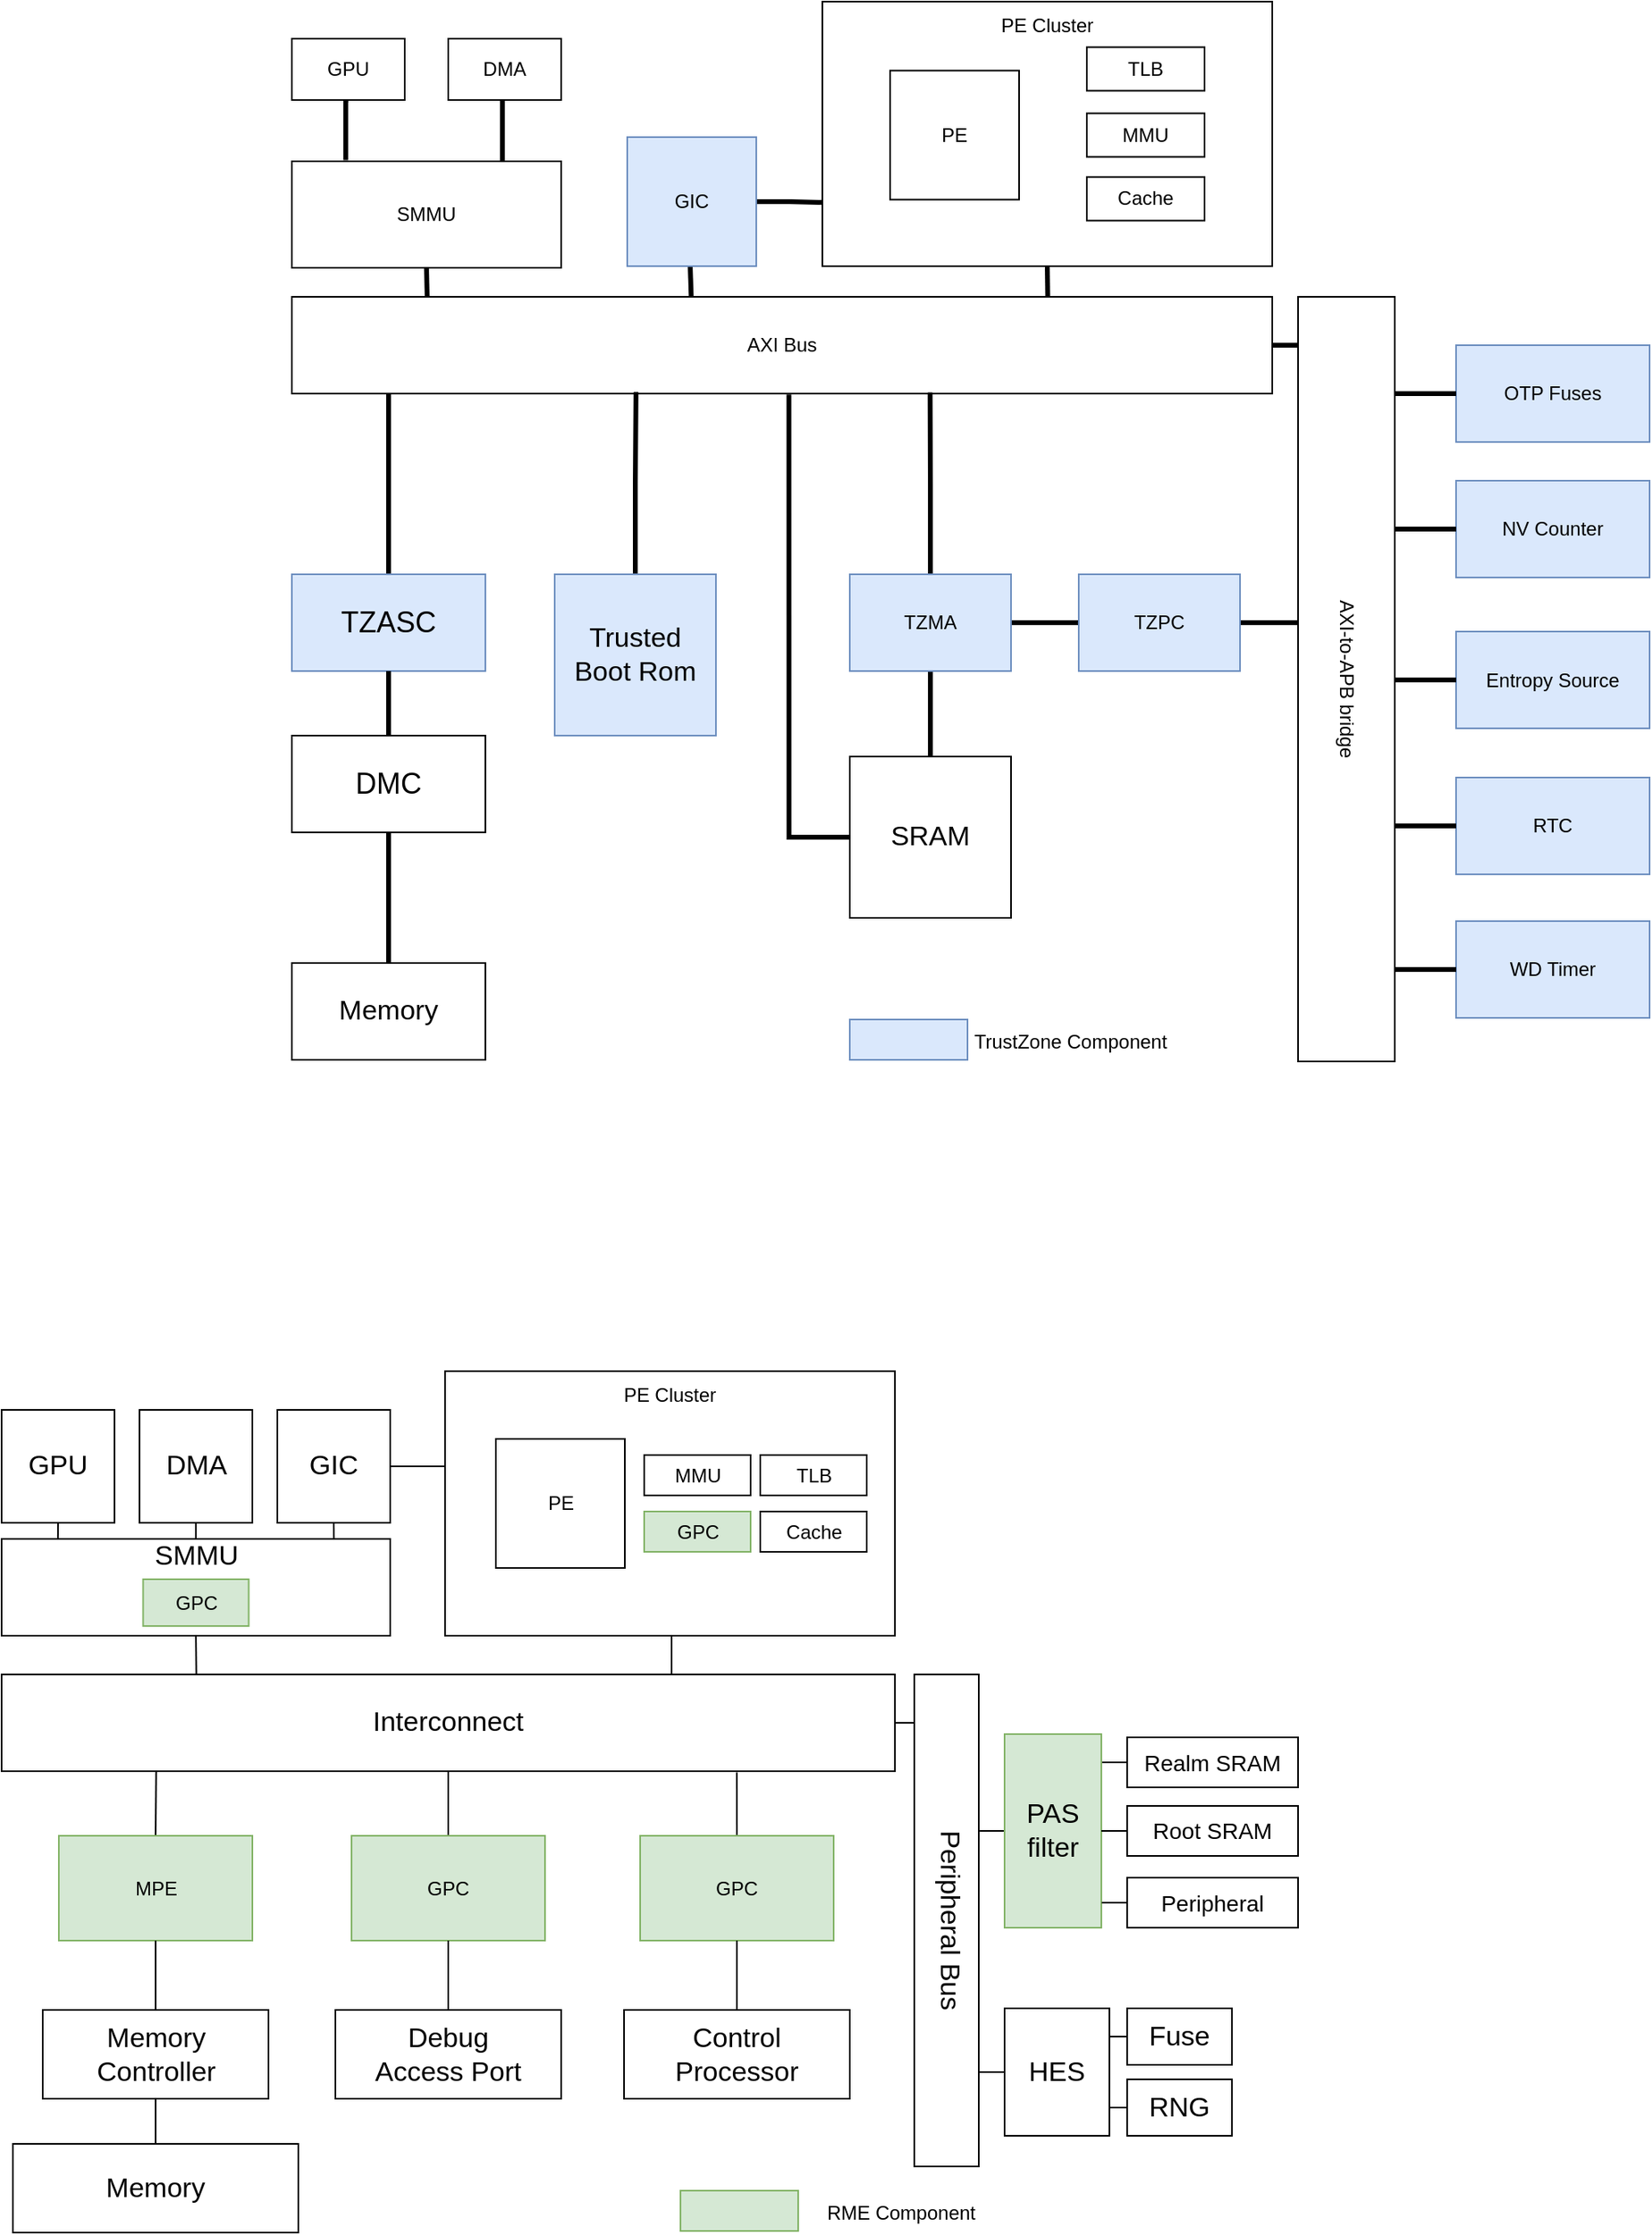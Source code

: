 <mxfile version="19.0.2" type="github">
  <diagram id="eoIW8Z3tTMGje4_AY222" name="Page-1">
    <mxGraphModel dx="1209" dy="749" grid="0" gridSize="10" guides="1" tooltips="1" connect="1" arrows="1" fold="1" page="0" pageScale="1" pageWidth="1200" pageHeight="1920" math="0" shadow="0">
      <root>
        <mxCell id="0" />
        <mxCell id="1" parent="0" />
        <mxCell id="JKnHHjbpa05JgtGwBaSC-7" style="edgeStyle=orthogonalEdgeStyle;rounded=0;orthogonalLoop=1;jettySize=auto;html=1;exitX=1;exitY=0.5;exitDx=0;exitDy=0;entryX=0.063;entryY=0.998;entryDx=0;entryDy=0;entryPerimeter=0;endArrow=none;endFill=0;strokeWidth=3;" parent="1" source="IdRhnYK_NA2TZVedJipS-1" target="IdRhnYK_NA2TZVedJipS-28" edge="1">
          <mxGeometry relative="1" as="geometry" />
        </mxCell>
        <mxCell id="IdRhnYK_NA2TZVedJipS-1" value="AXI Bus" style="rounded=0;whiteSpace=wrap;html=1;" parent="1" vertex="1">
          <mxGeometry x="228" y="472" width="608" height="60" as="geometry" />
        </mxCell>
        <mxCell id="IdRhnYK_NA2TZVedJipS-27" style="edgeStyle=orthogonalEdgeStyle;rounded=0;orthogonalLoop=1;jettySize=auto;html=1;exitX=0.5;exitY=1;exitDx=0;exitDy=0;entryX=0.771;entryY=0;entryDx=0;entryDy=0;entryPerimeter=0;endArrow=none;endFill=0;strokeWidth=3;" parent="1" source="IdRhnYK_NA2TZVedJipS-4" target="IdRhnYK_NA2TZVedJipS-1" edge="1">
          <mxGeometry relative="1" as="geometry" />
        </mxCell>
        <mxCell id="IdRhnYK_NA2TZVedJipS-4" value="" style="rounded=0;whiteSpace=wrap;html=1;" parent="1" vertex="1">
          <mxGeometry x="557" y="289" width="279" height="164" as="geometry" />
        </mxCell>
        <mxCell id="IdRhnYK_NA2TZVedJipS-16" style="edgeStyle=orthogonalEdgeStyle;rounded=0;orthogonalLoop=1;jettySize=auto;html=1;exitX=1;exitY=0.5;exitDx=0;exitDy=0;entryX=0.001;entryY=0.759;entryDx=0;entryDy=0;entryPerimeter=0;endArrow=none;endFill=0;strokeWidth=3;" parent="1" source="IdRhnYK_NA2TZVedJipS-6" target="IdRhnYK_NA2TZVedJipS-4" edge="1">
          <mxGeometry relative="1" as="geometry" />
        </mxCell>
        <mxCell id="IdRhnYK_NA2TZVedJipS-24" style="edgeStyle=orthogonalEdgeStyle;rounded=0;orthogonalLoop=1;jettySize=auto;html=1;exitX=0.5;exitY=1;exitDx=0;exitDy=0;entryX=0.409;entryY=0.017;entryDx=0;entryDy=0;entryPerimeter=0;endArrow=none;endFill=0;strokeWidth=3;" parent="1" edge="1">
          <mxGeometry relative="1" as="geometry">
            <mxPoint x="475" y="452" as="sourcePoint" />
            <mxPoint x="475.672" y="472.02" as="targetPoint" />
          </mxGeometry>
        </mxCell>
        <mxCell id="IdRhnYK_NA2TZVedJipS-6" value="GIC" style="whiteSpace=wrap;html=1;aspect=fixed;fillColor=#dae8fc;strokeColor=#6c8ebf;" parent="1" vertex="1">
          <mxGeometry x="436" y="373" width="80" height="80" as="geometry" />
        </mxCell>
        <mxCell id="IdRhnYK_NA2TZVedJipS-17" value="PE" style="whiteSpace=wrap;html=1;aspect=fixed;" parent="1" vertex="1">
          <mxGeometry x="599" y="331.75" width="80" height="80" as="geometry" />
        </mxCell>
        <mxCell id="IdRhnYK_NA2TZVedJipS-18" value="TLB" style="rounded=0;whiteSpace=wrap;html=1;" parent="1" vertex="1">
          <mxGeometry x="721" y="317.25" width="73" height="27" as="geometry" />
        </mxCell>
        <mxCell id="IdRhnYK_NA2TZVedJipS-19" value="MMU" style="rounded=0;whiteSpace=wrap;html=1;" parent="1" vertex="1">
          <mxGeometry x="721" y="358.25" width="73" height="27" as="geometry" />
        </mxCell>
        <mxCell id="IdRhnYK_NA2TZVedJipS-20" value="Cache" style="rounded=0;whiteSpace=wrap;html=1;" parent="1" vertex="1">
          <mxGeometry x="721" y="397.75" width="73" height="27" as="geometry" />
        </mxCell>
        <mxCell id="IdRhnYK_NA2TZVedJipS-21" value="PE Cluster" style="text;html=1;strokeColor=none;fillColor=none;align=center;verticalAlign=middle;whiteSpace=wrap;rounded=0;" parent="1" vertex="1">
          <mxGeometry x="653" y="289" width="87" height="30" as="geometry" />
        </mxCell>
        <mxCell id="IdRhnYK_NA2TZVedJipS-22" value="" style="group" parent="1" vertex="1" connectable="0">
          <mxGeometry x="228" y="312" width="167" height="142" as="geometry" />
        </mxCell>
        <mxCell id="IdRhnYK_NA2TZVedJipS-2" value="SMMU" style="rounded=0;whiteSpace=wrap;html=1;" parent="IdRhnYK_NA2TZVedJipS-22" vertex="1">
          <mxGeometry y="76" width="167" height="66" as="geometry" />
        </mxCell>
        <mxCell id="IdRhnYK_NA2TZVedJipS-13" style="edgeStyle=orthogonalEdgeStyle;rounded=0;orthogonalLoop=1;jettySize=auto;html=1;exitX=0.5;exitY=1;exitDx=0;exitDy=0;entryX=0.2;entryY=-0.011;entryDx=0;entryDy=0;entryPerimeter=0;endArrow=none;endFill=0;strokeWidth=3;" parent="IdRhnYK_NA2TZVedJipS-22" source="IdRhnYK_NA2TZVedJipS-7" target="IdRhnYK_NA2TZVedJipS-2" edge="1">
          <mxGeometry relative="1" as="geometry" />
        </mxCell>
        <mxCell id="IdRhnYK_NA2TZVedJipS-7" value="GPU" style="rounded=0;whiteSpace=wrap;html=1;" parent="IdRhnYK_NA2TZVedJipS-22" vertex="1">
          <mxGeometry width="70" height="38" as="geometry" />
        </mxCell>
        <mxCell id="IdRhnYK_NA2TZVedJipS-14" style="edgeStyle=orthogonalEdgeStyle;rounded=0;orthogonalLoop=1;jettySize=auto;html=1;exitX=0.5;exitY=1;exitDx=0;exitDy=0;entryX=0.782;entryY=-0.003;entryDx=0;entryDy=0;entryPerimeter=0;endArrow=none;endFill=0;strokeWidth=3;" parent="IdRhnYK_NA2TZVedJipS-22" source="IdRhnYK_NA2TZVedJipS-9" target="IdRhnYK_NA2TZVedJipS-2" edge="1">
          <mxGeometry relative="1" as="geometry" />
        </mxCell>
        <mxCell id="IdRhnYK_NA2TZVedJipS-9" value="DMA" style="rounded=0;whiteSpace=wrap;html=1;" parent="IdRhnYK_NA2TZVedJipS-22" vertex="1">
          <mxGeometry x="97" width="70" height="38" as="geometry" />
        </mxCell>
        <mxCell id="IdRhnYK_NA2TZVedJipS-26" style="edgeStyle=orthogonalEdgeStyle;rounded=0;orthogonalLoop=1;jettySize=auto;html=1;exitX=0.5;exitY=1;exitDx=0;exitDy=0;entryX=0.138;entryY=0;entryDx=0;entryDy=0;entryPerimeter=0;endArrow=none;endFill=0;strokeWidth=3;" parent="1" source="IdRhnYK_NA2TZVedJipS-2" target="IdRhnYK_NA2TZVedJipS-1" edge="1">
          <mxGeometry relative="1" as="geometry" />
        </mxCell>
        <mxCell id="IdRhnYK_NA2TZVedJipS-30" value="" style="group" parent="1" vertex="1" connectable="0">
          <mxGeometry x="852" y="472" width="60" height="474" as="geometry" />
        </mxCell>
        <mxCell id="IdRhnYK_NA2TZVedJipS-28" value="" style="rounded=0;whiteSpace=wrap;html=1;direction=south;" parent="IdRhnYK_NA2TZVedJipS-30" vertex="1">
          <mxGeometry width="60" height="474.0" as="geometry" />
        </mxCell>
        <mxCell id="IdRhnYK_NA2TZVedJipS-29" value="AXI-to-APB bridge" style="text;html=1;strokeColor=none;fillColor=none;align=center;verticalAlign=middle;whiteSpace=wrap;rounded=0;rotation=90;" parent="IdRhnYK_NA2TZVedJipS-30" vertex="1">
          <mxGeometry x="-92" y="225.306" width="244" height="23.388" as="geometry" />
        </mxCell>
        <mxCell id="IdRhnYK_NA2TZVedJipS-38" style="edgeStyle=orthogonalEdgeStyle;rounded=0;orthogonalLoop=1;jettySize=auto;html=1;exitX=0.5;exitY=0;exitDx=0;exitDy=0;endArrow=none;endFill=0;strokeWidth=3;" parent="1" source="IdRhnYK_NA2TZVedJipS-33" edge="1">
          <mxGeometry relative="1" as="geometry">
            <mxPoint x="288" y="532" as="targetPoint" />
          </mxGeometry>
        </mxCell>
        <mxCell id="IdRhnYK_NA2TZVedJipS-33" value="&lt;font style=&quot;font-size: 18px;&quot;&gt;TZASC&lt;/font&gt;" style="rounded=0;whiteSpace=wrap;html=1;fillColor=#dae8fc;strokeColor=#6c8ebf;" parent="1" vertex="1">
          <mxGeometry x="228" y="644" width="120" height="60" as="geometry" />
        </mxCell>
        <mxCell id="8tTiDwQBSjw678BrTwH2-3" style="edgeStyle=orthogonalEdgeStyle;rounded=0;orthogonalLoop=1;jettySize=auto;html=1;exitX=0.5;exitY=0;exitDx=0;exitDy=0;entryX=0.5;entryY=1;entryDx=0;entryDy=0;fontSize=18;endArrow=none;endFill=0;strokeWidth=3;" edge="1" parent="1" source="IdRhnYK_NA2TZVedJipS-34" target="IdRhnYK_NA2TZVedJipS-33">
          <mxGeometry relative="1" as="geometry" />
        </mxCell>
        <mxCell id="IdRhnYK_NA2TZVedJipS-34" value="&lt;font style=&quot;font-size: 18px;&quot;&gt;DMC&lt;/font&gt;" style="rounded=0;whiteSpace=wrap;html=1;" parent="1" vertex="1">
          <mxGeometry x="228" y="744" width="120" height="60" as="geometry" />
        </mxCell>
        <mxCell id="IdRhnYK_NA2TZVedJipS-51" style="edgeStyle=orthogonalEdgeStyle;rounded=0;orthogonalLoop=1;jettySize=auto;html=1;exitX=1;exitY=0.5;exitDx=0;exitDy=0;entryX=0;entryY=0.5;entryDx=0;entryDy=0;fontSize=17;endArrow=none;endFill=0;strokeWidth=3;" parent="1" source="IdRhnYK_NA2TZVedJipS-46" target="IdRhnYK_NA2TZVedJipS-47" edge="1">
          <mxGeometry relative="1" as="geometry" />
        </mxCell>
        <mxCell id="IdRhnYK_NA2TZVedJipS-59" style="edgeStyle=orthogonalEdgeStyle;rounded=0;orthogonalLoop=1;jettySize=auto;html=1;exitX=0.5;exitY=1;exitDx=0;exitDy=0;entryX=0.5;entryY=0;entryDx=0;entryDy=0;fontSize=17;endArrow=none;endFill=0;strokeWidth=3;" parent="1" source="IdRhnYK_NA2TZVedJipS-46" target="IdRhnYK_NA2TZVedJipS-48" edge="1">
          <mxGeometry relative="1" as="geometry" />
        </mxCell>
        <mxCell id="IdRhnYK_NA2TZVedJipS-60" style="edgeStyle=orthogonalEdgeStyle;rounded=0;orthogonalLoop=1;jettySize=auto;html=1;exitX=0.5;exitY=0;exitDx=0;exitDy=0;entryX=0.651;entryY=0.987;entryDx=0;entryDy=0;entryPerimeter=0;fontSize=17;endArrow=none;endFill=0;strokeWidth=3;" parent="1" source="IdRhnYK_NA2TZVedJipS-46" target="IdRhnYK_NA2TZVedJipS-1" edge="1">
          <mxGeometry relative="1" as="geometry" />
        </mxCell>
        <mxCell id="IdRhnYK_NA2TZVedJipS-46" value="TZMA" style="rounded=0;whiteSpace=wrap;html=1;fillColor=#dae8fc;strokeColor=#6c8ebf;" parent="1" vertex="1">
          <mxGeometry x="574" y="644" width="100" height="60" as="geometry" />
        </mxCell>
        <mxCell id="JKnHHjbpa05JgtGwBaSC-8" style="edgeStyle=orthogonalEdgeStyle;rounded=0;orthogonalLoop=1;jettySize=auto;html=1;exitX=1;exitY=0.5;exitDx=0;exitDy=0;entryX=0.426;entryY=1.002;entryDx=0;entryDy=0;entryPerimeter=0;endArrow=none;endFill=0;strokeWidth=3;" parent="1" source="IdRhnYK_NA2TZVedJipS-47" target="IdRhnYK_NA2TZVedJipS-28" edge="1">
          <mxGeometry relative="1" as="geometry" />
        </mxCell>
        <mxCell id="IdRhnYK_NA2TZVedJipS-47" value="TZPC" style="rounded=0;whiteSpace=wrap;html=1;fillColor=#dae8fc;strokeColor=#6c8ebf;" parent="1" vertex="1">
          <mxGeometry x="716" y="644" width="100" height="60" as="geometry" />
        </mxCell>
        <mxCell id="IdRhnYK_NA2TZVedJipS-61" style="edgeStyle=orthogonalEdgeStyle;rounded=0;orthogonalLoop=1;jettySize=auto;html=1;exitX=0;exitY=0.5;exitDx=0;exitDy=0;entryX=0.507;entryY=1.011;entryDx=0;entryDy=0;entryPerimeter=0;fontSize=17;endArrow=none;endFill=0;strokeWidth=3;" parent="1" source="IdRhnYK_NA2TZVedJipS-48" target="IdRhnYK_NA2TZVedJipS-1" edge="1">
          <mxGeometry relative="1" as="geometry" />
        </mxCell>
        <mxCell id="IdRhnYK_NA2TZVedJipS-48" value="&lt;font style=&quot;font-size: 17px;&quot;&gt;SRAM&lt;/font&gt;" style="whiteSpace=wrap;html=1;aspect=fixed;" parent="1" vertex="1">
          <mxGeometry x="574" y="757" width="100" height="100" as="geometry" />
        </mxCell>
        <mxCell id="IdRhnYK_NA2TZVedJipS-63" style="edgeStyle=orthogonalEdgeStyle;rounded=0;orthogonalLoop=1;jettySize=auto;html=1;exitX=0.5;exitY=0;exitDx=0;exitDy=0;fontSize=17;endArrow=none;endFill=0;entryX=0.351;entryY=0.983;entryDx=0;entryDy=0;entryPerimeter=0;strokeWidth=3;" parent="1" source="IdRhnYK_NA2TZVedJipS-62" target="IdRhnYK_NA2TZVedJipS-1" edge="1">
          <mxGeometry relative="1" as="geometry">
            <mxPoint x="441" y="533" as="targetPoint" />
          </mxGeometry>
        </mxCell>
        <mxCell id="IdRhnYK_NA2TZVedJipS-62" value="&lt;font style=&quot;font-size: 17px;&quot;&gt;Trusted &lt;br&gt;Boot Rom&lt;/font&gt;" style="whiteSpace=wrap;html=1;aspect=fixed;fillColor=#dae8fc;strokeColor=#6c8ebf;" parent="1" vertex="1">
          <mxGeometry x="391" y="644" width="100" height="100" as="geometry" />
        </mxCell>
        <mxCell id="8tTiDwQBSjw678BrTwH2-6" style="edgeStyle=orthogonalEdgeStyle;rounded=0;orthogonalLoop=1;jettySize=auto;html=1;exitX=0.5;exitY=1;exitDx=0;exitDy=0;entryX=0.218;entryY=-0.002;entryDx=0;entryDy=0;entryPerimeter=0;fontSize=18;endArrow=none;endFill=0;strokeWidth=1;" edge="1" parent="1" source="IdRhnYK_NA2TZVedJipS-70" target="IdRhnYK_NA2TZVedJipS-98">
          <mxGeometry relative="1" as="geometry" />
        </mxCell>
        <mxCell id="IdRhnYK_NA2TZVedJipS-70" value="" style="rounded=0;whiteSpace=wrap;html=1;fontSize=17;" parent="1" vertex="1">
          <mxGeometry x="48" y="1242" width="241" height="60" as="geometry" />
        </mxCell>
        <mxCell id="IdRhnYK_NA2TZVedJipS-100" style="edgeStyle=orthogonalEdgeStyle;rounded=0;orthogonalLoop=1;jettySize=auto;html=1;exitX=0.5;exitY=1;exitDx=0;exitDy=0;entryX=0.75;entryY=0;entryDx=0;entryDy=0;fontSize=17;endArrow=none;endFill=0;" parent="1" source="IdRhnYK_NA2TZVedJipS-79" target="IdRhnYK_NA2TZVedJipS-98" edge="1">
          <mxGeometry relative="1" as="geometry" />
        </mxCell>
        <mxCell id="IdRhnYK_NA2TZVedJipS-79" value="" style="rounded=0;whiteSpace=wrap;html=1;" parent="1" vertex="1">
          <mxGeometry x="323" y="1138" width="279" height="164" as="geometry" />
        </mxCell>
        <mxCell id="IdRhnYK_NA2TZVedJipS-80" value="PE" style="whiteSpace=wrap;html=1;aspect=fixed;" parent="1" vertex="1">
          <mxGeometry x="354.5" y="1180" width="80" height="80" as="geometry" />
        </mxCell>
        <mxCell id="IdRhnYK_NA2TZVedJipS-82" value="MMU" style="rounded=0;whiteSpace=wrap;html=1;" parent="1" vertex="1">
          <mxGeometry x="446.5" y="1190" width="66" height="25" as="geometry" />
        </mxCell>
        <mxCell id="IdRhnYK_NA2TZVedJipS-84" value="PE Cluster" style="text;html=1;strokeColor=none;fillColor=none;align=center;verticalAlign=middle;whiteSpace=wrap;rounded=0;" parent="1" vertex="1">
          <mxGeometry x="419" y="1138" width="87" height="30" as="geometry" />
        </mxCell>
        <mxCell id="IdRhnYK_NA2TZVedJipS-85" value="TLB" style="rounded=0;whiteSpace=wrap;html=1;" parent="1" vertex="1">
          <mxGeometry x="518.5" y="1190" width="66" height="25" as="geometry" />
        </mxCell>
        <mxCell id="IdRhnYK_NA2TZVedJipS-86" value="GPC" style="rounded=0;whiteSpace=wrap;html=1;fillColor=#d5e8d4;strokeColor=#82b366;" parent="1" vertex="1">
          <mxGeometry x="446.5" y="1225" width="66" height="25" as="geometry" />
        </mxCell>
        <mxCell id="IdRhnYK_NA2TZVedJipS-87" value="Cache" style="rounded=0;whiteSpace=wrap;html=1;" parent="1" vertex="1">
          <mxGeometry x="518.5" y="1225" width="66" height="25" as="geometry" />
        </mxCell>
        <mxCell id="IdRhnYK_NA2TZVedJipS-88" value="GPC" style="rounded=0;whiteSpace=wrap;html=1;fillColor=#d5e8d4;strokeColor=#82b366;" parent="1" vertex="1">
          <mxGeometry x="135.75" y="1267" width="65.5" height="29" as="geometry" />
        </mxCell>
        <mxCell id="IdRhnYK_NA2TZVedJipS-89" value="SMMU" style="text;html=1;strokeColor=none;fillColor=none;align=center;verticalAlign=middle;whiteSpace=wrap;rounded=0;fontSize=17;" parent="1" vertex="1">
          <mxGeometry x="128.75" y="1242" width="79.5" height="21" as="geometry" />
        </mxCell>
        <mxCell id="IdRhnYK_NA2TZVedJipS-103" style="edgeStyle=orthogonalEdgeStyle;rounded=0;orthogonalLoop=1;jettySize=auto;html=1;exitX=0.5;exitY=1;exitDx=0;exitDy=0;entryX=0.145;entryY=-0.007;entryDx=0;entryDy=0;entryPerimeter=0;fontSize=17;endArrow=none;endFill=0;" parent="1" source="IdRhnYK_NA2TZVedJipS-90" target="IdRhnYK_NA2TZVedJipS-70" edge="1">
          <mxGeometry relative="1" as="geometry" />
        </mxCell>
        <mxCell id="IdRhnYK_NA2TZVedJipS-90" value="GPU" style="whiteSpace=wrap;html=1;aspect=fixed;fontSize=17;" parent="1" vertex="1">
          <mxGeometry x="48" y="1162" width="70" height="70" as="geometry" />
        </mxCell>
        <mxCell id="IdRhnYK_NA2TZVedJipS-101" style="edgeStyle=orthogonalEdgeStyle;rounded=0;orthogonalLoop=1;jettySize=auto;html=1;exitX=0.5;exitY=1;exitDx=0;exitDy=0;entryX=0.5;entryY=0;entryDx=0;entryDy=0;fontSize=17;endArrow=none;endFill=0;" parent="1" source="IdRhnYK_NA2TZVedJipS-91" target="IdRhnYK_NA2TZVedJipS-89" edge="1">
          <mxGeometry relative="1" as="geometry" />
        </mxCell>
        <mxCell id="IdRhnYK_NA2TZVedJipS-91" value="DMA" style="whiteSpace=wrap;html=1;aspect=fixed;fontSize=17;" parent="1" vertex="1">
          <mxGeometry x="133.5" y="1162" width="70" height="70" as="geometry" />
        </mxCell>
        <mxCell id="IdRhnYK_NA2TZVedJipS-94" style="edgeStyle=orthogonalEdgeStyle;rounded=0;orthogonalLoop=1;jettySize=auto;html=1;exitX=1;exitY=0.5;exitDx=0;exitDy=0;entryX=0;entryY=0.374;entryDx=0;entryDy=0;entryPerimeter=0;fontSize=17;endArrow=none;endFill=0;" parent="1" source="IdRhnYK_NA2TZVedJipS-92" target="IdRhnYK_NA2TZVedJipS-79" edge="1">
          <mxGeometry relative="1" as="geometry" />
        </mxCell>
        <mxCell id="8tTiDwQBSjw678BrTwH2-5" style="edgeStyle=orthogonalEdgeStyle;rounded=0;orthogonalLoop=1;jettySize=auto;html=1;exitX=0.5;exitY=1;exitDx=0;exitDy=0;entryX=0.855;entryY=-0.008;entryDx=0;entryDy=0;entryPerimeter=0;fontSize=18;endArrow=none;endFill=0;strokeWidth=1;" edge="1" parent="1" source="IdRhnYK_NA2TZVedJipS-92" target="IdRhnYK_NA2TZVedJipS-70">
          <mxGeometry relative="1" as="geometry" />
        </mxCell>
        <mxCell id="IdRhnYK_NA2TZVedJipS-92" value="GIC" style="whiteSpace=wrap;html=1;aspect=fixed;fontSize=17;" parent="1" vertex="1">
          <mxGeometry x="219" y="1162" width="70" height="70" as="geometry" />
        </mxCell>
        <mxCell id="IdRhnYK_NA2TZVedJipS-125" style="edgeStyle=orthogonalEdgeStyle;rounded=0;orthogonalLoop=1;jettySize=auto;html=1;exitX=1;exitY=0.5;exitDx=0;exitDy=0;entryX=0.101;entryY=0.978;entryDx=0;entryDy=0;entryPerimeter=0;fontSize=17;endArrow=none;endFill=0;" parent="1" source="IdRhnYK_NA2TZVedJipS-98" target="IdRhnYK_NA2TZVedJipS-121" edge="1">
          <mxGeometry relative="1" as="geometry" />
        </mxCell>
        <mxCell id="IdRhnYK_NA2TZVedJipS-98" value="Interconnect" style="rounded=0;whiteSpace=wrap;html=1;fontSize=17;" parent="1" vertex="1">
          <mxGeometry x="48" y="1326" width="554" height="60" as="geometry" />
        </mxCell>
        <mxCell id="IdRhnYK_NA2TZVedJipS-228" style="edgeStyle=orthogonalEdgeStyle;rounded=0;orthogonalLoop=1;jettySize=auto;html=1;exitX=0.5;exitY=0;exitDx=0;exitDy=0;entryX=0.173;entryY=1.003;entryDx=0;entryDy=0;entryPerimeter=0;fontSize=14;endArrow=none;endFill=0;" parent="1" source="IdRhnYK_NA2TZVedJipS-104" target="IdRhnYK_NA2TZVedJipS-98" edge="1">
          <mxGeometry relative="1" as="geometry" />
        </mxCell>
        <mxCell id="IdRhnYK_NA2TZVedJipS-104" value="MPE" style="rounded=0;whiteSpace=wrap;html=1;fillColor=#d5e8d4;strokeColor=#82b366;" parent="1" vertex="1">
          <mxGeometry x="83.5" y="1426" width="120" height="65" as="geometry" />
        </mxCell>
        <mxCell id="IdRhnYK_NA2TZVedJipS-227" style="edgeStyle=orthogonalEdgeStyle;rounded=0;orthogonalLoop=1;jettySize=auto;html=1;exitX=0.5;exitY=0;exitDx=0;exitDy=0;entryX=0.5;entryY=1;entryDx=0;entryDy=0;fontSize=14;endArrow=none;endFill=0;" parent="1" source="IdRhnYK_NA2TZVedJipS-107" target="IdRhnYK_NA2TZVedJipS-104" edge="1">
          <mxGeometry relative="1" as="geometry" />
        </mxCell>
        <mxCell id="IdRhnYK_NA2TZVedJipS-235" style="edgeStyle=orthogonalEdgeStyle;rounded=0;orthogonalLoop=1;jettySize=auto;html=1;exitX=0.5;exitY=1;exitDx=0;exitDy=0;entryX=0.5;entryY=0;entryDx=0;entryDy=0;fontSize=14;endArrow=none;endFill=0;" parent="1" source="IdRhnYK_NA2TZVedJipS-107" target="IdRhnYK_NA2TZVedJipS-234" edge="1">
          <mxGeometry relative="1" as="geometry" />
        </mxCell>
        <mxCell id="IdRhnYK_NA2TZVedJipS-107" value="Memory&lt;br&gt;Controller" style="rounded=0;whiteSpace=wrap;html=1;fontSize=17;" parent="1" vertex="1">
          <mxGeometry x="73.5" y="1534" width="140" height="55" as="geometry" />
        </mxCell>
        <mxCell id="IdRhnYK_NA2TZVedJipS-229" style="edgeStyle=orthogonalEdgeStyle;rounded=0;orthogonalLoop=1;jettySize=auto;html=1;exitX=0.5;exitY=0;exitDx=0;exitDy=0;entryX=0.5;entryY=1;entryDx=0;entryDy=0;fontSize=14;endArrow=none;endFill=0;" parent="1" source="IdRhnYK_NA2TZVedJipS-108" target="IdRhnYK_NA2TZVedJipS-98" edge="1">
          <mxGeometry relative="1" as="geometry" />
        </mxCell>
        <mxCell id="IdRhnYK_NA2TZVedJipS-108" value="GPC" style="rounded=0;whiteSpace=wrap;html=1;fillColor=#d5e8d4;strokeColor=#82b366;" parent="1" vertex="1">
          <mxGeometry x="265" y="1426" width="120" height="65" as="geometry" />
        </mxCell>
        <mxCell id="IdRhnYK_NA2TZVedJipS-230" style="edgeStyle=orthogonalEdgeStyle;rounded=0;orthogonalLoop=1;jettySize=auto;html=1;exitX=0.5;exitY=0;exitDx=0;exitDy=0;entryX=0.823;entryY=1.013;entryDx=0;entryDy=0;entryPerimeter=0;fontSize=14;endArrow=none;endFill=0;" parent="1" source="IdRhnYK_NA2TZVedJipS-109" target="IdRhnYK_NA2TZVedJipS-98" edge="1">
          <mxGeometry relative="1" as="geometry" />
        </mxCell>
        <mxCell id="IdRhnYK_NA2TZVedJipS-109" value="GPC" style="rounded=0;whiteSpace=wrap;html=1;fillColor=#d5e8d4;strokeColor=#82b366;" parent="1" vertex="1">
          <mxGeometry x="444" y="1426" width="120" height="65" as="geometry" />
        </mxCell>
        <mxCell id="IdRhnYK_NA2TZVedJipS-226" style="edgeStyle=orthogonalEdgeStyle;rounded=0;orthogonalLoop=1;jettySize=auto;html=1;exitX=0.5;exitY=0;exitDx=0;exitDy=0;entryX=0.5;entryY=1;entryDx=0;entryDy=0;fontSize=14;endArrow=none;endFill=0;" parent="1" source="IdRhnYK_NA2TZVedJipS-110" target="IdRhnYK_NA2TZVedJipS-108" edge="1">
          <mxGeometry relative="1" as="geometry" />
        </mxCell>
        <mxCell id="IdRhnYK_NA2TZVedJipS-110" value="Debug&lt;br&gt;Access Port" style="rounded=0;whiteSpace=wrap;html=1;fontSize=17;" parent="1" vertex="1">
          <mxGeometry x="255" y="1534" width="140" height="55" as="geometry" />
        </mxCell>
        <mxCell id="IdRhnYK_NA2TZVedJipS-225" style="edgeStyle=orthogonalEdgeStyle;rounded=0;orthogonalLoop=1;jettySize=auto;html=1;exitX=0.5;exitY=0;exitDx=0;exitDy=0;entryX=0.5;entryY=1;entryDx=0;entryDy=0;fontSize=14;endArrow=none;endFill=0;" parent="1" source="IdRhnYK_NA2TZVedJipS-111" target="IdRhnYK_NA2TZVedJipS-109" edge="1">
          <mxGeometry relative="1" as="geometry" />
        </mxCell>
        <mxCell id="IdRhnYK_NA2TZVedJipS-111" value="Control&lt;br&gt;Processor" style="rounded=0;whiteSpace=wrap;html=1;fontSize=17;" parent="1" vertex="1">
          <mxGeometry x="434" y="1534" width="140" height="55" as="geometry" />
        </mxCell>
        <mxCell id="IdRhnYK_NA2TZVedJipS-123" value="" style="group" parent="1" vertex="1" connectable="0">
          <mxGeometry x="614" y="1326" width="40" height="305" as="geometry" />
        </mxCell>
        <mxCell id="IdRhnYK_NA2TZVedJipS-121" value="" style="rounded=0;whiteSpace=wrap;html=1;fontSize=17;direction=south;" parent="IdRhnYK_NA2TZVedJipS-123" vertex="1">
          <mxGeometry width="40" height="305" as="geometry" />
        </mxCell>
        <mxCell id="IdRhnYK_NA2TZVedJipS-122" value="Peripheral Bus" style="text;html=1;strokeColor=none;fillColor=none;align=center;verticalAlign=middle;whiteSpace=wrap;rounded=0;fontSize=17;rotation=90;" parent="IdRhnYK_NA2TZVedJipS-123" vertex="1">
          <mxGeometry x="-44" y="137.5" width="132" height="30" as="geometry" />
        </mxCell>
        <mxCell id="IdRhnYK_NA2TZVedJipS-142" style="edgeStyle=orthogonalEdgeStyle;rounded=0;orthogonalLoop=1;jettySize=auto;html=1;exitX=0.5;exitY=1;exitDx=0;exitDy=0;entryX=0.318;entryY=-0.013;entryDx=0;entryDy=0;entryPerimeter=0;fontSize=14;endArrow=none;endFill=0;" parent="1" source="IdRhnYK_NA2TZVedJipS-126" target="IdRhnYK_NA2TZVedJipS-121" edge="1">
          <mxGeometry relative="1" as="geometry" />
        </mxCell>
        <mxCell id="IdRhnYK_NA2TZVedJipS-126" value="PAS filter" style="rounded=0;whiteSpace=wrap;html=1;fontSize=17;direction=south;fillColor=#d5e8d4;strokeColor=#82b366;" parent="1" vertex="1">
          <mxGeometry x="670" y="1363" width="60" height="120" as="geometry" />
        </mxCell>
        <mxCell id="IdRhnYK_NA2TZVedJipS-137" style="edgeStyle=orthogonalEdgeStyle;rounded=0;orthogonalLoop=1;jettySize=auto;html=1;exitX=0;exitY=0.5;exitDx=0;exitDy=0;entryX=0.809;entryY=0;entryDx=0;entryDy=0;entryPerimeter=0;fontSize=17;endArrow=none;endFill=0;" parent="1" source="IdRhnYK_NA2TZVedJipS-127" target="IdRhnYK_NA2TZVedJipS-121" edge="1">
          <mxGeometry relative="1" as="geometry" />
        </mxCell>
        <mxCell id="IdRhnYK_NA2TZVedJipS-127" value="HES" style="rounded=0;whiteSpace=wrap;html=1;fontSize=17;" parent="1" vertex="1">
          <mxGeometry x="670" y="1533" width="65" height="79" as="geometry" />
        </mxCell>
        <mxCell id="IdRhnYK_NA2TZVedJipS-146" style="edgeStyle=orthogonalEdgeStyle;rounded=0;orthogonalLoop=1;jettySize=auto;html=1;exitX=0;exitY=0.5;exitDx=0;exitDy=0;entryX=0.146;entryY=-0.009;entryDx=0;entryDy=0;entryPerimeter=0;fontSize=14;endArrow=none;endFill=0;" parent="1" source="IdRhnYK_NA2TZVedJipS-132" target="IdRhnYK_NA2TZVedJipS-126" edge="1">
          <mxGeometry relative="1" as="geometry" />
        </mxCell>
        <mxCell id="IdRhnYK_NA2TZVedJipS-132" value="&lt;font style=&quot;font-size: 14px;&quot;&gt;Realm SRAM&lt;/font&gt;" style="rounded=0;whiteSpace=wrap;html=1;fontSize=17;" parent="1" vertex="1">
          <mxGeometry x="746" y="1365" width="106" height="31" as="geometry" />
        </mxCell>
        <mxCell id="IdRhnYK_NA2TZVedJipS-139" style="edgeStyle=orthogonalEdgeStyle;rounded=0;orthogonalLoop=1;jettySize=auto;html=1;exitX=0;exitY=0.5;exitDx=0;exitDy=0;entryX=1.005;entryY=0.214;entryDx=0;entryDy=0;entryPerimeter=0;fontSize=17;endArrow=none;endFill=0;" parent="1" source="IdRhnYK_NA2TZVedJipS-135" target="IdRhnYK_NA2TZVedJipS-127" edge="1">
          <mxGeometry relative="1" as="geometry" />
        </mxCell>
        <mxCell id="IdRhnYK_NA2TZVedJipS-135" value="Fuse" style="rounded=0;whiteSpace=wrap;html=1;fontSize=17;" parent="1" vertex="1">
          <mxGeometry x="746" y="1533" width="65" height="35" as="geometry" />
        </mxCell>
        <mxCell id="IdRhnYK_NA2TZVedJipS-138" style="edgeStyle=orthogonalEdgeStyle;rounded=0;orthogonalLoop=1;jettySize=auto;html=1;exitX=0;exitY=0.5;exitDx=0;exitDy=0;entryX=1;entryY=0.783;entryDx=0;entryDy=0;entryPerimeter=0;fontSize=17;endArrow=none;endFill=0;" parent="1" source="IdRhnYK_NA2TZVedJipS-136" target="IdRhnYK_NA2TZVedJipS-127" edge="1">
          <mxGeometry relative="1" as="geometry" />
        </mxCell>
        <mxCell id="IdRhnYK_NA2TZVedJipS-136" value="RNG" style="rounded=0;whiteSpace=wrap;html=1;fontSize=17;" parent="1" vertex="1">
          <mxGeometry x="746" y="1577" width="65" height="35" as="geometry" />
        </mxCell>
        <mxCell id="IdRhnYK_NA2TZVedJipS-148" style="edgeStyle=orthogonalEdgeStyle;rounded=0;orthogonalLoop=1;jettySize=auto;html=1;exitX=0;exitY=0.5;exitDx=0;exitDy=0;entryX=0.5;entryY=0;entryDx=0;entryDy=0;fontSize=14;endArrow=none;endFill=0;" parent="1" source="IdRhnYK_NA2TZVedJipS-140" target="IdRhnYK_NA2TZVedJipS-126" edge="1">
          <mxGeometry relative="1" as="geometry" />
        </mxCell>
        <mxCell id="IdRhnYK_NA2TZVedJipS-140" value="&lt;font style=&quot;font-size: 14px;&quot;&gt;Root SRAM&lt;/font&gt;" style="rounded=0;whiteSpace=wrap;html=1;fontSize=17;" parent="1" vertex="1">
          <mxGeometry x="746" y="1407.5" width="106" height="31" as="geometry" />
        </mxCell>
        <mxCell id="IdRhnYK_NA2TZVedJipS-149" style="edgeStyle=orthogonalEdgeStyle;rounded=0;orthogonalLoop=1;jettySize=auto;html=1;exitX=0;exitY=0.5;exitDx=0;exitDy=0;entryX=0.874;entryY=-0.005;entryDx=0;entryDy=0;entryPerimeter=0;fontSize=14;endArrow=none;endFill=0;" parent="1" source="IdRhnYK_NA2TZVedJipS-144" target="IdRhnYK_NA2TZVedJipS-126" edge="1">
          <mxGeometry relative="1" as="geometry" />
        </mxCell>
        <mxCell id="IdRhnYK_NA2TZVedJipS-144" value="&lt;font style=&quot;font-size: 14px;&quot;&gt;Peripheral&lt;/font&gt;" style="rounded=0;whiteSpace=wrap;html=1;fontSize=17;" parent="1" vertex="1">
          <mxGeometry x="746" y="1452" width="106" height="31" as="geometry" />
        </mxCell>
        <mxCell id="IdRhnYK_NA2TZVedJipS-234" value="Memory" style="rounded=0;whiteSpace=wrap;html=1;fontSize=17;" parent="1" vertex="1">
          <mxGeometry x="55" y="1617" width="177" height="55" as="geometry" />
        </mxCell>
        <mxCell id="JKnHHjbpa05JgtGwBaSC-1" value="" style="rounded=0;whiteSpace=wrap;html=1;fillColor=#dae8fc;strokeColor=#6c8ebf;" parent="1" vertex="1">
          <mxGeometry x="574" y="920" width="73" height="25" as="geometry" />
        </mxCell>
        <mxCell id="JKnHHjbpa05JgtGwBaSC-2" value="TrustZone Component" style="text;html=1;strokeColor=none;fillColor=none;align=center;verticalAlign=middle;whiteSpace=wrap;rounded=0;" parent="1" vertex="1">
          <mxGeometry x="647" y="921" width="128" height="25" as="geometry" />
        </mxCell>
        <mxCell id="JKnHHjbpa05JgtGwBaSC-3" value="" style="rounded=0;whiteSpace=wrap;html=1;fillColor=#d5e8d4;strokeColor=#82b366;" parent="1" vertex="1">
          <mxGeometry x="469" y="1646" width="73" height="25" as="geometry" />
        </mxCell>
        <mxCell id="JKnHHjbpa05JgtGwBaSC-4" value="RME Component" style="text;html=1;strokeColor=none;fillColor=none;align=center;verticalAlign=middle;whiteSpace=wrap;rounded=0;" parent="1" vertex="1">
          <mxGeometry x="542" y="1647" width="128" height="25" as="geometry" />
        </mxCell>
        <mxCell id="JKnHHjbpa05JgtGwBaSC-5" value="" style="group" parent="1" vertex="1" connectable="0">
          <mxGeometry x="950" y="502" width="120" height="417" as="geometry" />
        </mxCell>
        <mxCell id="IdRhnYK_NA2TZVedJipS-41" value="OTP Fuses" style="rounded=0;whiteSpace=wrap;html=1;fillColor=#dae8fc;strokeColor=#6c8ebf;" parent="JKnHHjbpa05JgtGwBaSC-5" vertex="1">
          <mxGeometry width="120" height="60" as="geometry" />
        </mxCell>
        <mxCell id="IdRhnYK_NA2TZVedJipS-42" value="NV Counter" style="rounded=0;whiteSpace=wrap;html=1;fillColor=#dae8fc;strokeColor=#6c8ebf;" parent="JKnHHjbpa05JgtGwBaSC-5" vertex="1">
          <mxGeometry y="84" width="120" height="60" as="geometry" />
        </mxCell>
        <mxCell id="IdRhnYK_NA2TZVedJipS-43" value="Entropy Source" style="rounded=0;whiteSpace=wrap;html=1;fillColor=#dae8fc;strokeColor=#6c8ebf;" parent="JKnHHjbpa05JgtGwBaSC-5" vertex="1">
          <mxGeometry y="177.5" width="120" height="60" as="geometry" />
        </mxCell>
        <mxCell id="IdRhnYK_NA2TZVedJipS-44" value="RTC" style="rounded=0;whiteSpace=wrap;html=1;fillColor=#dae8fc;strokeColor=#6c8ebf;" parent="JKnHHjbpa05JgtGwBaSC-5" vertex="1">
          <mxGeometry y="268" width="120" height="60" as="geometry" />
        </mxCell>
        <mxCell id="IdRhnYK_NA2TZVedJipS-45" value="WD Timer" style="rounded=0;whiteSpace=wrap;html=1;fillColor=#dae8fc;strokeColor=#6c8ebf;" parent="JKnHHjbpa05JgtGwBaSC-5" vertex="1">
          <mxGeometry y="357" width="120" height="60" as="geometry" />
        </mxCell>
        <mxCell id="JKnHHjbpa05JgtGwBaSC-9" style="edgeStyle=orthogonalEdgeStyle;rounded=0;orthogonalLoop=1;jettySize=auto;html=1;exitX=0;exitY=0.5;exitDx=0;exitDy=0;entryX=0.5;entryY=0;entryDx=0;entryDy=0;endArrow=none;endFill=0;strokeWidth=3;" parent="1" source="IdRhnYK_NA2TZVedJipS-43" target="IdRhnYK_NA2TZVedJipS-28" edge="1">
          <mxGeometry relative="1" as="geometry" />
        </mxCell>
        <mxCell id="JKnHHjbpa05JgtGwBaSC-10" style="edgeStyle=orthogonalEdgeStyle;rounded=0;orthogonalLoop=1;jettySize=auto;html=1;exitX=0;exitY=0.5;exitDx=0;exitDy=0;entryX=0.694;entryY=0;entryDx=0;entryDy=0;entryPerimeter=0;endArrow=none;endFill=0;strokeWidth=3;" parent="1" source="IdRhnYK_NA2TZVedJipS-44" target="IdRhnYK_NA2TZVedJipS-28" edge="1">
          <mxGeometry relative="1" as="geometry" />
        </mxCell>
        <mxCell id="JKnHHjbpa05JgtGwBaSC-14" style="edgeStyle=orthogonalEdgeStyle;rounded=0;orthogonalLoop=1;jettySize=auto;html=1;exitX=0;exitY=0.5;exitDx=0;exitDy=0;entryX=0.88;entryY=-0.009;entryDx=0;entryDy=0;entryPerimeter=0;endArrow=none;endFill=0;strokeWidth=3;" parent="1" source="IdRhnYK_NA2TZVedJipS-45" target="IdRhnYK_NA2TZVedJipS-28" edge="1">
          <mxGeometry relative="1" as="geometry" />
        </mxCell>
        <mxCell id="JKnHHjbpa05JgtGwBaSC-15" style="edgeStyle=orthogonalEdgeStyle;rounded=0;orthogonalLoop=1;jettySize=auto;html=1;exitX=0;exitY=0.5;exitDx=0;exitDy=0;entryX=0.128;entryY=-0.004;entryDx=0;entryDy=0;entryPerimeter=0;endArrow=none;endFill=0;strokeWidth=3;" parent="1" source="IdRhnYK_NA2TZVedJipS-41" target="IdRhnYK_NA2TZVedJipS-28" edge="1">
          <mxGeometry relative="1" as="geometry" />
        </mxCell>
        <mxCell id="JKnHHjbpa05JgtGwBaSC-16" style="edgeStyle=orthogonalEdgeStyle;rounded=0;orthogonalLoop=1;jettySize=auto;html=1;exitX=0;exitY=0.5;exitDx=0;exitDy=0;entryX=0.304;entryY=-0.009;entryDx=0;entryDy=0;entryPerimeter=0;endArrow=none;endFill=0;strokeWidth=3;" parent="1" source="IdRhnYK_NA2TZVedJipS-42" target="IdRhnYK_NA2TZVedJipS-28" edge="1">
          <mxGeometry relative="1" as="geometry" />
        </mxCell>
        <mxCell id="8tTiDwQBSjw678BrTwH2-4" style="edgeStyle=orthogonalEdgeStyle;rounded=0;orthogonalLoop=1;jettySize=auto;html=1;exitX=0.5;exitY=0;exitDx=0;exitDy=0;entryX=0.5;entryY=1;entryDx=0;entryDy=0;fontSize=18;endArrow=none;endFill=0;strokeWidth=3;" edge="1" parent="1" source="8tTiDwQBSjw678BrTwH2-1" target="IdRhnYK_NA2TZVedJipS-34">
          <mxGeometry relative="1" as="geometry" />
        </mxCell>
        <mxCell id="8tTiDwQBSjw678BrTwH2-1" value="&lt;font style=&quot;font-size: 17px;&quot;&gt;Memory&lt;/font&gt;" style="rounded=0;whiteSpace=wrap;html=1;" vertex="1" parent="1">
          <mxGeometry x="228" y="885" width="120" height="60" as="geometry" />
        </mxCell>
      </root>
    </mxGraphModel>
  </diagram>
</mxfile>

